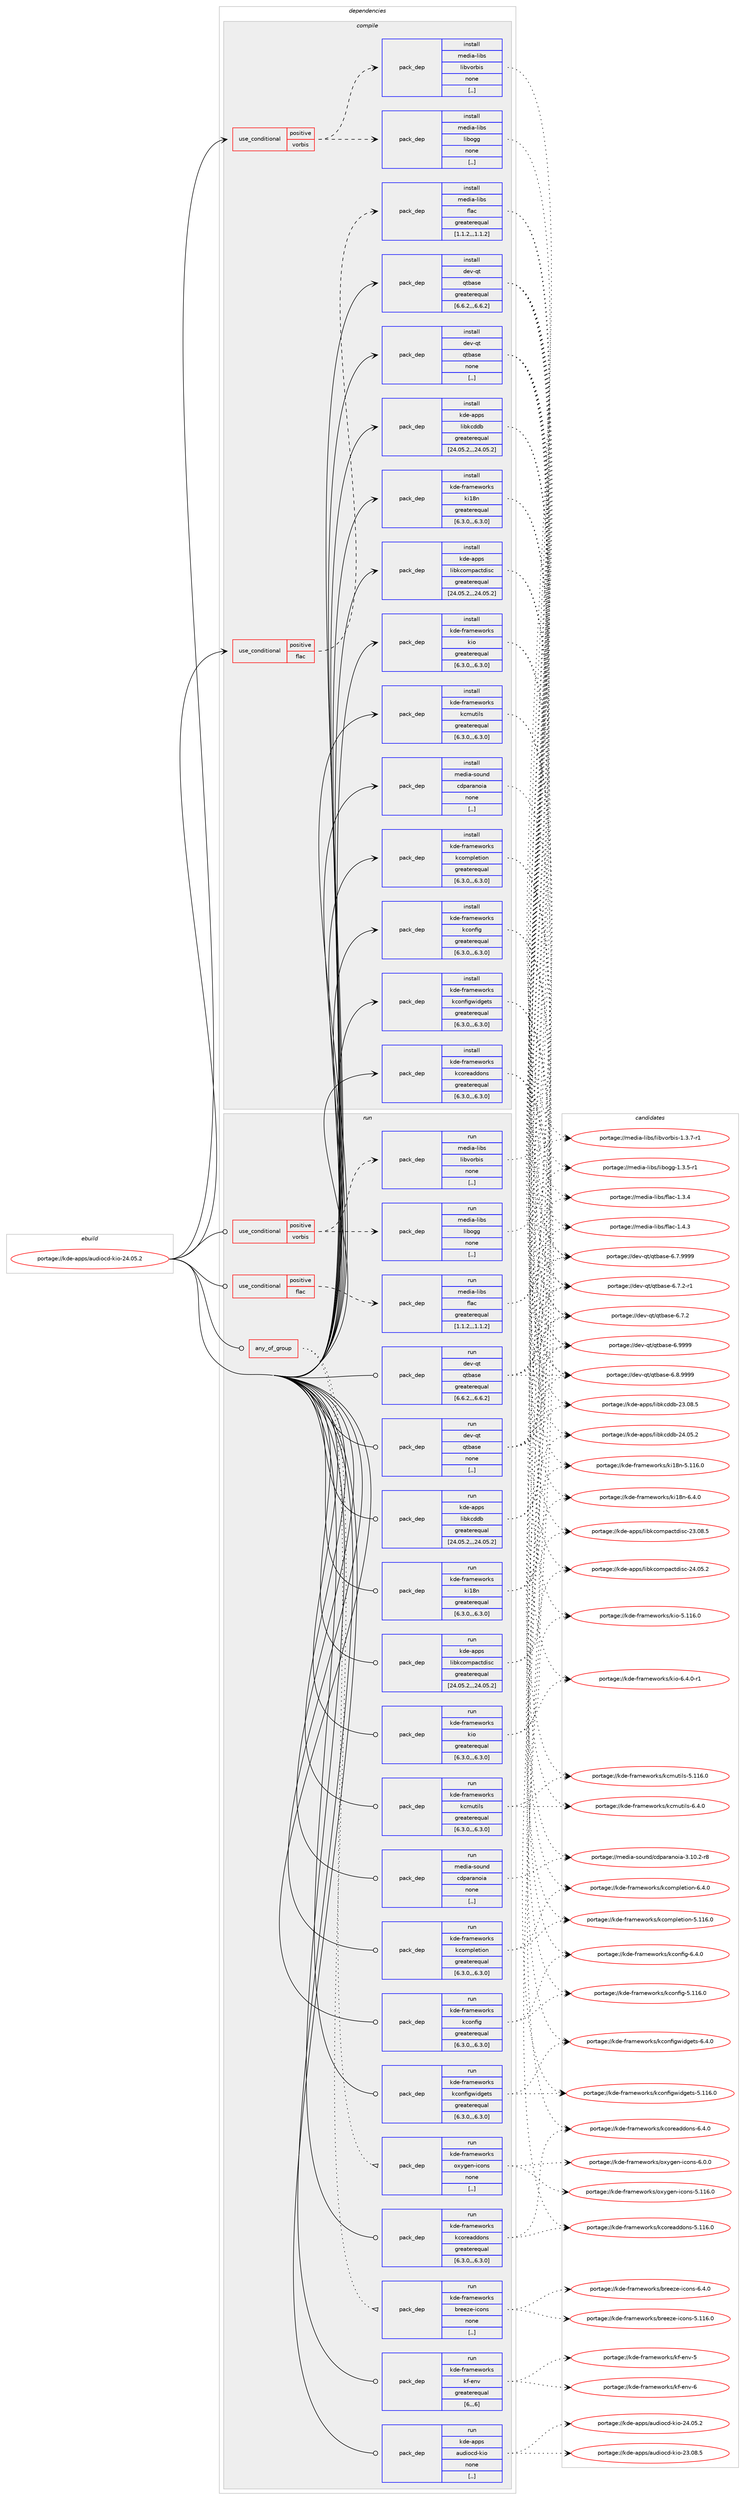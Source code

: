 digraph prolog {

# *************
# Graph options
# *************

newrank=true;
concentrate=true;
compound=true;
graph [rankdir=LR,fontname=Helvetica,fontsize=10,ranksep=1.5];#, ranksep=2.5, nodesep=0.2];
edge  [arrowhead=vee];
node  [fontname=Helvetica,fontsize=10];

# **********
# The ebuild
# **********

subgraph cluster_leftcol {
color=gray;
label=<<i>ebuild</i>>;
id [label="portage://kde-apps/audiocd-kio-24.05.2", color=red, width=4, href="../kde-apps/audiocd-kio-24.05.2.svg"];
}

# ****************
# The dependencies
# ****************

subgraph cluster_midcol {
color=gray;
label=<<i>dependencies</i>>;
subgraph cluster_compile {
fillcolor="#eeeeee";
style=filled;
label=<<i>compile</i>>;
subgraph cond66650 {
dependency246137 [label=<<TABLE BORDER="0" CELLBORDER="1" CELLSPACING="0" CELLPADDING="4"><TR><TD ROWSPAN="3" CELLPADDING="10">use_conditional</TD></TR><TR><TD>positive</TD></TR><TR><TD>flac</TD></TR></TABLE>>, shape=none, color=red];
subgraph pack177826 {
dependency246138 [label=<<TABLE BORDER="0" CELLBORDER="1" CELLSPACING="0" CELLPADDING="4" WIDTH="220"><TR><TD ROWSPAN="6" CELLPADDING="30">pack_dep</TD></TR><TR><TD WIDTH="110">install</TD></TR><TR><TD>media-libs</TD></TR><TR><TD>flac</TD></TR><TR><TD>greaterequal</TD></TR><TR><TD>[1.1.2,,,1.1.2]</TD></TR></TABLE>>, shape=none, color=blue];
}
dependency246137:e -> dependency246138:w [weight=20,style="dashed",arrowhead="vee"];
}
id:e -> dependency246137:w [weight=20,style="solid",arrowhead="vee"];
subgraph cond66651 {
dependency246139 [label=<<TABLE BORDER="0" CELLBORDER="1" CELLSPACING="0" CELLPADDING="4"><TR><TD ROWSPAN="3" CELLPADDING="10">use_conditional</TD></TR><TR><TD>positive</TD></TR><TR><TD>vorbis</TD></TR></TABLE>>, shape=none, color=red];
subgraph pack177827 {
dependency246140 [label=<<TABLE BORDER="0" CELLBORDER="1" CELLSPACING="0" CELLPADDING="4" WIDTH="220"><TR><TD ROWSPAN="6" CELLPADDING="30">pack_dep</TD></TR><TR><TD WIDTH="110">install</TD></TR><TR><TD>media-libs</TD></TR><TR><TD>libogg</TD></TR><TR><TD>none</TD></TR><TR><TD>[,,]</TD></TR></TABLE>>, shape=none, color=blue];
}
dependency246139:e -> dependency246140:w [weight=20,style="dashed",arrowhead="vee"];
subgraph pack177828 {
dependency246141 [label=<<TABLE BORDER="0" CELLBORDER="1" CELLSPACING="0" CELLPADDING="4" WIDTH="220"><TR><TD ROWSPAN="6" CELLPADDING="30">pack_dep</TD></TR><TR><TD WIDTH="110">install</TD></TR><TR><TD>media-libs</TD></TR><TR><TD>libvorbis</TD></TR><TR><TD>none</TD></TR><TR><TD>[,,]</TD></TR></TABLE>>, shape=none, color=blue];
}
dependency246139:e -> dependency246141:w [weight=20,style="dashed",arrowhead="vee"];
}
id:e -> dependency246139:w [weight=20,style="solid",arrowhead="vee"];
subgraph pack177829 {
dependency246142 [label=<<TABLE BORDER="0" CELLBORDER="1" CELLSPACING="0" CELLPADDING="4" WIDTH="220"><TR><TD ROWSPAN="6" CELLPADDING="30">pack_dep</TD></TR><TR><TD WIDTH="110">install</TD></TR><TR><TD>dev-qt</TD></TR><TR><TD>qtbase</TD></TR><TR><TD>greaterequal</TD></TR><TR><TD>[6.6.2,,,6.6.2]</TD></TR></TABLE>>, shape=none, color=blue];
}
id:e -> dependency246142:w [weight=20,style="solid",arrowhead="vee"];
subgraph pack177830 {
dependency246143 [label=<<TABLE BORDER="0" CELLBORDER="1" CELLSPACING="0" CELLPADDING="4" WIDTH="220"><TR><TD ROWSPAN="6" CELLPADDING="30">pack_dep</TD></TR><TR><TD WIDTH="110">install</TD></TR><TR><TD>dev-qt</TD></TR><TR><TD>qtbase</TD></TR><TR><TD>none</TD></TR><TR><TD>[,,]</TD></TR></TABLE>>, shape=none, color=blue];
}
id:e -> dependency246143:w [weight=20,style="solid",arrowhead="vee"];
subgraph pack177831 {
dependency246144 [label=<<TABLE BORDER="0" CELLBORDER="1" CELLSPACING="0" CELLPADDING="4" WIDTH="220"><TR><TD ROWSPAN="6" CELLPADDING="30">pack_dep</TD></TR><TR><TD WIDTH="110">install</TD></TR><TR><TD>kde-apps</TD></TR><TR><TD>libkcddb</TD></TR><TR><TD>greaterequal</TD></TR><TR><TD>[24.05.2,,,24.05.2]</TD></TR></TABLE>>, shape=none, color=blue];
}
id:e -> dependency246144:w [weight=20,style="solid",arrowhead="vee"];
subgraph pack177832 {
dependency246145 [label=<<TABLE BORDER="0" CELLBORDER="1" CELLSPACING="0" CELLPADDING="4" WIDTH="220"><TR><TD ROWSPAN="6" CELLPADDING="30">pack_dep</TD></TR><TR><TD WIDTH="110">install</TD></TR><TR><TD>kde-apps</TD></TR><TR><TD>libkcompactdisc</TD></TR><TR><TD>greaterequal</TD></TR><TR><TD>[24.05.2,,,24.05.2]</TD></TR></TABLE>>, shape=none, color=blue];
}
id:e -> dependency246145:w [weight=20,style="solid",arrowhead="vee"];
subgraph pack177833 {
dependency246146 [label=<<TABLE BORDER="0" CELLBORDER="1" CELLSPACING="0" CELLPADDING="4" WIDTH="220"><TR><TD ROWSPAN="6" CELLPADDING="30">pack_dep</TD></TR><TR><TD WIDTH="110">install</TD></TR><TR><TD>kde-frameworks</TD></TR><TR><TD>kcmutils</TD></TR><TR><TD>greaterequal</TD></TR><TR><TD>[6.3.0,,,6.3.0]</TD></TR></TABLE>>, shape=none, color=blue];
}
id:e -> dependency246146:w [weight=20,style="solid",arrowhead="vee"];
subgraph pack177834 {
dependency246147 [label=<<TABLE BORDER="0" CELLBORDER="1" CELLSPACING="0" CELLPADDING="4" WIDTH="220"><TR><TD ROWSPAN="6" CELLPADDING="30">pack_dep</TD></TR><TR><TD WIDTH="110">install</TD></TR><TR><TD>kde-frameworks</TD></TR><TR><TD>kcompletion</TD></TR><TR><TD>greaterequal</TD></TR><TR><TD>[6.3.0,,,6.3.0]</TD></TR></TABLE>>, shape=none, color=blue];
}
id:e -> dependency246147:w [weight=20,style="solid",arrowhead="vee"];
subgraph pack177835 {
dependency246148 [label=<<TABLE BORDER="0" CELLBORDER="1" CELLSPACING="0" CELLPADDING="4" WIDTH="220"><TR><TD ROWSPAN="6" CELLPADDING="30">pack_dep</TD></TR><TR><TD WIDTH="110">install</TD></TR><TR><TD>kde-frameworks</TD></TR><TR><TD>kconfig</TD></TR><TR><TD>greaterequal</TD></TR><TR><TD>[6.3.0,,,6.3.0]</TD></TR></TABLE>>, shape=none, color=blue];
}
id:e -> dependency246148:w [weight=20,style="solid",arrowhead="vee"];
subgraph pack177836 {
dependency246149 [label=<<TABLE BORDER="0" CELLBORDER="1" CELLSPACING="0" CELLPADDING="4" WIDTH="220"><TR><TD ROWSPAN="6" CELLPADDING="30">pack_dep</TD></TR><TR><TD WIDTH="110">install</TD></TR><TR><TD>kde-frameworks</TD></TR><TR><TD>kconfigwidgets</TD></TR><TR><TD>greaterequal</TD></TR><TR><TD>[6.3.0,,,6.3.0]</TD></TR></TABLE>>, shape=none, color=blue];
}
id:e -> dependency246149:w [weight=20,style="solid",arrowhead="vee"];
subgraph pack177837 {
dependency246150 [label=<<TABLE BORDER="0" CELLBORDER="1" CELLSPACING="0" CELLPADDING="4" WIDTH="220"><TR><TD ROWSPAN="6" CELLPADDING="30">pack_dep</TD></TR><TR><TD WIDTH="110">install</TD></TR><TR><TD>kde-frameworks</TD></TR><TR><TD>kcoreaddons</TD></TR><TR><TD>greaterequal</TD></TR><TR><TD>[6.3.0,,,6.3.0]</TD></TR></TABLE>>, shape=none, color=blue];
}
id:e -> dependency246150:w [weight=20,style="solid",arrowhead="vee"];
subgraph pack177838 {
dependency246151 [label=<<TABLE BORDER="0" CELLBORDER="1" CELLSPACING="0" CELLPADDING="4" WIDTH="220"><TR><TD ROWSPAN="6" CELLPADDING="30">pack_dep</TD></TR><TR><TD WIDTH="110">install</TD></TR><TR><TD>kde-frameworks</TD></TR><TR><TD>ki18n</TD></TR><TR><TD>greaterequal</TD></TR><TR><TD>[6.3.0,,,6.3.0]</TD></TR></TABLE>>, shape=none, color=blue];
}
id:e -> dependency246151:w [weight=20,style="solid",arrowhead="vee"];
subgraph pack177839 {
dependency246152 [label=<<TABLE BORDER="0" CELLBORDER="1" CELLSPACING="0" CELLPADDING="4" WIDTH="220"><TR><TD ROWSPAN="6" CELLPADDING="30">pack_dep</TD></TR><TR><TD WIDTH="110">install</TD></TR><TR><TD>kde-frameworks</TD></TR><TR><TD>kio</TD></TR><TR><TD>greaterequal</TD></TR><TR><TD>[6.3.0,,,6.3.0]</TD></TR></TABLE>>, shape=none, color=blue];
}
id:e -> dependency246152:w [weight=20,style="solid",arrowhead="vee"];
subgraph pack177840 {
dependency246153 [label=<<TABLE BORDER="0" CELLBORDER="1" CELLSPACING="0" CELLPADDING="4" WIDTH="220"><TR><TD ROWSPAN="6" CELLPADDING="30">pack_dep</TD></TR><TR><TD WIDTH="110">install</TD></TR><TR><TD>media-sound</TD></TR><TR><TD>cdparanoia</TD></TR><TR><TD>none</TD></TR><TR><TD>[,,]</TD></TR></TABLE>>, shape=none, color=blue];
}
id:e -> dependency246153:w [weight=20,style="solid",arrowhead="vee"];
}
subgraph cluster_compileandrun {
fillcolor="#eeeeee";
style=filled;
label=<<i>compile and run</i>>;
}
subgraph cluster_run {
fillcolor="#eeeeee";
style=filled;
label=<<i>run</i>>;
subgraph any1501 {
dependency246154 [label=<<TABLE BORDER="0" CELLBORDER="1" CELLSPACING="0" CELLPADDING="4"><TR><TD CELLPADDING="10">any_of_group</TD></TR></TABLE>>, shape=none, color=red];subgraph pack177841 {
dependency246155 [label=<<TABLE BORDER="0" CELLBORDER="1" CELLSPACING="0" CELLPADDING="4" WIDTH="220"><TR><TD ROWSPAN="6" CELLPADDING="30">pack_dep</TD></TR><TR><TD WIDTH="110">run</TD></TR><TR><TD>kde-frameworks</TD></TR><TR><TD>breeze-icons</TD></TR><TR><TD>none</TD></TR><TR><TD>[,,]</TD></TR></TABLE>>, shape=none, color=blue];
}
dependency246154:e -> dependency246155:w [weight=20,style="dotted",arrowhead="oinv"];
subgraph pack177842 {
dependency246156 [label=<<TABLE BORDER="0" CELLBORDER="1" CELLSPACING="0" CELLPADDING="4" WIDTH="220"><TR><TD ROWSPAN="6" CELLPADDING="30">pack_dep</TD></TR><TR><TD WIDTH="110">run</TD></TR><TR><TD>kde-frameworks</TD></TR><TR><TD>oxygen-icons</TD></TR><TR><TD>none</TD></TR><TR><TD>[,,]</TD></TR></TABLE>>, shape=none, color=blue];
}
dependency246154:e -> dependency246156:w [weight=20,style="dotted",arrowhead="oinv"];
}
id:e -> dependency246154:w [weight=20,style="solid",arrowhead="odot"];
subgraph cond66652 {
dependency246157 [label=<<TABLE BORDER="0" CELLBORDER="1" CELLSPACING="0" CELLPADDING="4"><TR><TD ROWSPAN="3" CELLPADDING="10">use_conditional</TD></TR><TR><TD>positive</TD></TR><TR><TD>flac</TD></TR></TABLE>>, shape=none, color=red];
subgraph pack177843 {
dependency246158 [label=<<TABLE BORDER="0" CELLBORDER="1" CELLSPACING="0" CELLPADDING="4" WIDTH="220"><TR><TD ROWSPAN="6" CELLPADDING="30">pack_dep</TD></TR><TR><TD WIDTH="110">run</TD></TR><TR><TD>media-libs</TD></TR><TR><TD>flac</TD></TR><TR><TD>greaterequal</TD></TR><TR><TD>[1.1.2,,,1.1.2]</TD></TR></TABLE>>, shape=none, color=blue];
}
dependency246157:e -> dependency246158:w [weight=20,style="dashed",arrowhead="vee"];
}
id:e -> dependency246157:w [weight=20,style="solid",arrowhead="odot"];
subgraph cond66653 {
dependency246159 [label=<<TABLE BORDER="0" CELLBORDER="1" CELLSPACING="0" CELLPADDING="4"><TR><TD ROWSPAN="3" CELLPADDING="10">use_conditional</TD></TR><TR><TD>positive</TD></TR><TR><TD>vorbis</TD></TR></TABLE>>, shape=none, color=red];
subgraph pack177844 {
dependency246160 [label=<<TABLE BORDER="0" CELLBORDER="1" CELLSPACING="0" CELLPADDING="4" WIDTH="220"><TR><TD ROWSPAN="6" CELLPADDING="30">pack_dep</TD></TR><TR><TD WIDTH="110">run</TD></TR><TR><TD>media-libs</TD></TR><TR><TD>libogg</TD></TR><TR><TD>none</TD></TR><TR><TD>[,,]</TD></TR></TABLE>>, shape=none, color=blue];
}
dependency246159:e -> dependency246160:w [weight=20,style="dashed",arrowhead="vee"];
subgraph pack177845 {
dependency246161 [label=<<TABLE BORDER="0" CELLBORDER="1" CELLSPACING="0" CELLPADDING="4" WIDTH="220"><TR><TD ROWSPAN="6" CELLPADDING="30">pack_dep</TD></TR><TR><TD WIDTH="110">run</TD></TR><TR><TD>media-libs</TD></TR><TR><TD>libvorbis</TD></TR><TR><TD>none</TD></TR><TR><TD>[,,]</TD></TR></TABLE>>, shape=none, color=blue];
}
dependency246159:e -> dependency246161:w [weight=20,style="dashed",arrowhead="vee"];
}
id:e -> dependency246159:w [weight=20,style="solid",arrowhead="odot"];
subgraph pack177846 {
dependency246162 [label=<<TABLE BORDER="0" CELLBORDER="1" CELLSPACING="0" CELLPADDING="4" WIDTH="220"><TR><TD ROWSPAN="6" CELLPADDING="30">pack_dep</TD></TR><TR><TD WIDTH="110">run</TD></TR><TR><TD>dev-qt</TD></TR><TR><TD>qtbase</TD></TR><TR><TD>greaterequal</TD></TR><TR><TD>[6.6.2,,,6.6.2]</TD></TR></TABLE>>, shape=none, color=blue];
}
id:e -> dependency246162:w [weight=20,style="solid",arrowhead="odot"];
subgraph pack177847 {
dependency246163 [label=<<TABLE BORDER="0" CELLBORDER="1" CELLSPACING="0" CELLPADDING="4" WIDTH="220"><TR><TD ROWSPAN="6" CELLPADDING="30">pack_dep</TD></TR><TR><TD WIDTH="110">run</TD></TR><TR><TD>dev-qt</TD></TR><TR><TD>qtbase</TD></TR><TR><TD>none</TD></TR><TR><TD>[,,]</TD></TR></TABLE>>, shape=none, color=blue];
}
id:e -> dependency246163:w [weight=20,style="solid",arrowhead="odot"];
subgraph pack177848 {
dependency246164 [label=<<TABLE BORDER="0" CELLBORDER="1" CELLSPACING="0" CELLPADDING="4" WIDTH="220"><TR><TD ROWSPAN="6" CELLPADDING="30">pack_dep</TD></TR><TR><TD WIDTH="110">run</TD></TR><TR><TD>kde-apps</TD></TR><TR><TD>libkcddb</TD></TR><TR><TD>greaterequal</TD></TR><TR><TD>[24.05.2,,,24.05.2]</TD></TR></TABLE>>, shape=none, color=blue];
}
id:e -> dependency246164:w [weight=20,style="solid",arrowhead="odot"];
subgraph pack177849 {
dependency246165 [label=<<TABLE BORDER="0" CELLBORDER="1" CELLSPACING="0" CELLPADDING="4" WIDTH="220"><TR><TD ROWSPAN="6" CELLPADDING="30">pack_dep</TD></TR><TR><TD WIDTH="110">run</TD></TR><TR><TD>kde-apps</TD></TR><TR><TD>libkcompactdisc</TD></TR><TR><TD>greaterequal</TD></TR><TR><TD>[24.05.2,,,24.05.2]</TD></TR></TABLE>>, shape=none, color=blue];
}
id:e -> dependency246165:w [weight=20,style="solid",arrowhead="odot"];
subgraph pack177850 {
dependency246166 [label=<<TABLE BORDER="0" CELLBORDER="1" CELLSPACING="0" CELLPADDING="4" WIDTH="220"><TR><TD ROWSPAN="6" CELLPADDING="30">pack_dep</TD></TR><TR><TD WIDTH="110">run</TD></TR><TR><TD>kde-frameworks</TD></TR><TR><TD>kcmutils</TD></TR><TR><TD>greaterequal</TD></TR><TR><TD>[6.3.0,,,6.3.0]</TD></TR></TABLE>>, shape=none, color=blue];
}
id:e -> dependency246166:w [weight=20,style="solid",arrowhead="odot"];
subgraph pack177851 {
dependency246167 [label=<<TABLE BORDER="0" CELLBORDER="1" CELLSPACING="0" CELLPADDING="4" WIDTH="220"><TR><TD ROWSPAN="6" CELLPADDING="30">pack_dep</TD></TR><TR><TD WIDTH="110">run</TD></TR><TR><TD>kde-frameworks</TD></TR><TR><TD>kcompletion</TD></TR><TR><TD>greaterequal</TD></TR><TR><TD>[6.3.0,,,6.3.0]</TD></TR></TABLE>>, shape=none, color=blue];
}
id:e -> dependency246167:w [weight=20,style="solid",arrowhead="odot"];
subgraph pack177852 {
dependency246168 [label=<<TABLE BORDER="0" CELLBORDER="1" CELLSPACING="0" CELLPADDING="4" WIDTH="220"><TR><TD ROWSPAN="6" CELLPADDING="30">pack_dep</TD></TR><TR><TD WIDTH="110">run</TD></TR><TR><TD>kde-frameworks</TD></TR><TR><TD>kconfig</TD></TR><TR><TD>greaterequal</TD></TR><TR><TD>[6.3.0,,,6.3.0]</TD></TR></TABLE>>, shape=none, color=blue];
}
id:e -> dependency246168:w [weight=20,style="solid",arrowhead="odot"];
subgraph pack177853 {
dependency246169 [label=<<TABLE BORDER="0" CELLBORDER="1" CELLSPACING="0" CELLPADDING="4" WIDTH="220"><TR><TD ROWSPAN="6" CELLPADDING="30">pack_dep</TD></TR><TR><TD WIDTH="110">run</TD></TR><TR><TD>kde-frameworks</TD></TR><TR><TD>kconfigwidgets</TD></TR><TR><TD>greaterequal</TD></TR><TR><TD>[6.3.0,,,6.3.0]</TD></TR></TABLE>>, shape=none, color=blue];
}
id:e -> dependency246169:w [weight=20,style="solid",arrowhead="odot"];
subgraph pack177854 {
dependency246170 [label=<<TABLE BORDER="0" CELLBORDER="1" CELLSPACING="0" CELLPADDING="4" WIDTH="220"><TR><TD ROWSPAN="6" CELLPADDING="30">pack_dep</TD></TR><TR><TD WIDTH="110">run</TD></TR><TR><TD>kde-frameworks</TD></TR><TR><TD>kcoreaddons</TD></TR><TR><TD>greaterequal</TD></TR><TR><TD>[6.3.0,,,6.3.0]</TD></TR></TABLE>>, shape=none, color=blue];
}
id:e -> dependency246170:w [weight=20,style="solid",arrowhead="odot"];
subgraph pack177855 {
dependency246171 [label=<<TABLE BORDER="0" CELLBORDER="1" CELLSPACING="0" CELLPADDING="4" WIDTH="220"><TR><TD ROWSPAN="6" CELLPADDING="30">pack_dep</TD></TR><TR><TD WIDTH="110">run</TD></TR><TR><TD>kde-frameworks</TD></TR><TR><TD>kf-env</TD></TR><TR><TD>greaterequal</TD></TR><TR><TD>[6,,,6]</TD></TR></TABLE>>, shape=none, color=blue];
}
id:e -> dependency246171:w [weight=20,style="solid",arrowhead="odot"];
subgraph pack177856 {
dependency246172 [label=<<TABLE BORDER="0" CELLBORDER="1" CELLSPACING="0" CELLPADDING="4" WIDTH="220"><TR><TD ROWSPAN="6" CELLPADDING="30">pack_dep</TD></TR><TR><TD WIDTH="110">run</TD></TR><TR><TD>kde-frameworks</TD></TR><TR><TD>ki18n</TD></TR><TR><TD>greaterequal</TD></TR><TR><TD>[6.3.0,,,6.3.0]</TD></TR></TABLE>>, shape=none, color=blue];
}
id:e -> dependency246172:w [weight=20,style="solid",arrowhead="odot"];
subgraph pack177857 {
dependency246173 [label=<<TABLE BORDER="0" CELLBORDER="1" CELLSPACING="0" CELLPADDING="4" WIDTH="220"><TR><TD ROWSPAN="6" CELLPADDING="30">pack_dep</TD></TR><TR><TD WIDTH="110">run</TD></TR><TR><TD>kde-frameworks</TD></TR><TR><TD>kio</TD></TR><TR><TD>greaterequal</TD></TR><TR><TD>[6.3.0,,,6.3.0]</TD></TR></TABLE>>, shape=none, color=blue];
}
id:e -> dependency246173:w [weight=20,style="solid",arrowhead="odot"];
subgraph pack177858 {
dependency246174 [label=<<TABLE BORDER="0" CELLBORDER="1" CELLSPACING="0" CELLPADDING="4" WIDTH="220"><TR><TD ROWSPAN="6" CELLPADDING="30">pack_dep</TD></TR><TR><TD WIDTH="110">run</TD></TR><TR><TD>media-sound</TD></TR><TR><TD>cdparanoia</TD></TR><TR><TD>none</TD></TR><TR><TD>[,,]</TD></TR></TABLE>>, shape=none, color=blue];
}
id:e -> dependency246174:w [weight=20,style="solid",arrowhead="odot"];
subgraph pack177859 {
dependency246175 [label=<<TABLE BORDER="0" CELLBORDER="1" CELLSPACING="0" CELLPADDING="4" WIDTH="220"><TR><TD ROWSPAN="6" CELLPADDING="30">pack_dep</TD></TR><TR><TD WIDTH="110">run</TD></TR><TR><TD>kde-apps</TD></TR><TR><TD>audiocd-kio</TD></TR><TR><TD>none</TD></TR><TR><TD>[,,]</TD></TR></TABLE>>, shape=none, color=blue];
}
id:e -> dependency246175:w [weight=20,style="solid",arrowhead="odot"];
}
}

# **************
# The candidates
# **************

subgraph cluster_choices {
rank=same;
color=gray;
label=<<i>candidates</i>>;

subgraph choice177826 {
color=black;
nodesep=1;
choice109101100105974510810598115471021089799454946524651 [label="portage://media-libs/flac-1.4.3", color=red, width=4,href="../media-libs/flac-1.4.3.svg"];
choice109101100105974510810598115471021089799454946514652 [label="portage://media-libs/flac-1.3.4", color=red, width=4,href="../media-libs/flac-1.3.4.svg"];
dependency246138:e -> choice109101100105974510810598115471021089799454946524651:w [style=dotted,weight="100"];
dependency246138:e -> choice109101100105974510810598115471021089799454946514652:w [style=dotted,weight="100"];
}
subgraph choice177827 {
color=black;
nodesep=1;
choice10910110010597451081059811547108105981111031034549465146534511449 [label="portage://media-libs/libogg-1.3.5-r1", color=red, width=4,href="../media-libs/libogg-1.3.5-r1.svg"];
dependency246140:e -> choice10910110010597451081059811547108105981111031034549465146534511449:w [style=dotted,weight="100"];
}
subgraph choice177828 {
color=black;
nodesep=1;
choice1091011001059745108105981154710810598118111114981051154549465146554511449 [label="portage://media-libs/libvorbis-1.3.7-r1", color=red, width=4,href="../media-libs/libvorbis-1.3.7-r1.svg"];
dependency246141:e -> choice1091011001059745108105981154710810598118111114981051154549465146554511449:w [style=dotted,weight="100"];
}
subgraph choice177829 {
color=black;
nodesep=1;
choice1001011184511311647113116989711510145544657575757 [label="portage://dev-qt/qtbase-6.9999", color=red, width=4,href="../dev-qt/qtbase-6.9999.svg"];
choice10010111845113116471131169897115101455446564657575757 [label="portage://dev-qt/qtbase-6.8.9999", color=red, width=4,href="../dev-qt/qtbase-6.8.9999.svg"];
choice10010111845113116471131169897115101455446554657575757 [label="portage://dev-qt/qtbase-6.7.9999", color=red, width=4,href="../dev-qt/qtbase-6.7.9999.svg"];
choice100101118451131164711311698971151014554465546504511449 [label="portage://dev-qt/qtbase-6.7.2-r1", color=red, width=4,href="../dev-qt/qtbase-6.7.2-r1.svg"];
choice10010111845113116471131169897115101455446554650 [label="portage://dev-qt/qtbase-6.7.2", color=red, width=4,href="../dev-qt/qtbase-6.7.2.svg"];
dependency246142:e -> choice1001011184511311647113116989711510145544657575757:w [style=dotted,weight="100"];
dependency246142:e -> choice10010111845113116471131169897115101455446564657575757:w [style=dotted,weight="100"];
dependency246142:e -> choice10010111845113116471131169897115101455446554657575757:w [style=dotted,weight="100"];
dependency246142:e -> choice100101118451131164711311698971151014554465546504511449:w [style=dotted,weight="100"];
dependency246142:e -> choice10010111845113116471131169897115101455446554650:w [style=dotted,weight="100"];
}
subgraph choice177830 {
color=black;
nodesep=1;
choice1001011184511311647113116989711510145544657575757 [label="portage://dev-qt/qtbase-6.9999", color=red, width=4,href="../dev-qt/qtbase-6.9999.svg"];
choice10010111845113116471131169897115101455446564657575757 [label="portage://dev-qt/qtbase-6.8.9999", color=red, width=4,href="../dev-qt/qtbase-6.8.9999.svg"];
choice10010111845113116471131169897115101455446554657575757 [label="portage://dev-qt/qtbase-6.7.9999", color=red, width=4,href="../dev-qt/qtbase-6.7.9999.svg"];
choice100101118451131164711311698971151014554465546504511449 [label="portage://dev-qt/qtbase-6.7.2-r1", color=red, width=4,href="../dev-qt/qtbase-6.7.2-r1.svg"];
choice10010111845113116471131169897115101455446554650 [label="portage://dev-qt/qtbase-6.7.2", color=red, width=4,href="../dev-qt/qtbase-6.7.2.svg"];
dependency246143:e -> choice1001011184511311647113116989711510145544657575757:w [style=dotted,weight="100"];
dependency246143:e -> choice10010111845113116471131169897115101455446564657575757:w [style=dotted,weight="100"];
dependency246143:e -> choice10010111845113116471131169897115101455446554657575757:w [style=dotted,weight="100"];
dependency246143:e -> choice100101118451131164711311698971151014554465546504511449:w [style=dotted,weight="100"];
dependency246143:e -> choice10010111845113116471131169897115101455446554650:w [style=dotted,weight="100"];
}
subgraph choice177831 {
color=black;
nodesep=1;
choice1071001014597112112115471081059810799100100984550524648534650 [label="portage://kde-apps/libkcddb-24.05.2", color=red, width=4,href="../kde-apps/libkcddb-24.05.2.svg"];
choice1071001014597112112115471081059810799100100984550514648564653 [label="portage://kde-apps/libkcddb-23.08.5", color=red, width=4,href="../kde-apps/libkcddb-23.08.5.svg"];
dependency246144:e -> choice1071001014597112112115471081059810799100100984550524648534650:w [style=dotted,weight="100"];
dependency246144:e -> choice1071001014597112112115471081059810799100100984550514648564653:w [style=dotted,weight="100"];
}
subgraph choice177832 {
color=black;
nodesep=1;
choice10710010145971121121154710810598107991111091129799116100105115994550524648534650 [label="portage://kde-apps/libkcompactdisc-24.05.2", color=red, width=4,href="../kde-apps/libkcompactdisc-24.05.2.svg"];
choice10710010145971121121154710810598107991111091129799116100105115994550514648564653 [label="portage://kde-apps/libkcompactdisc-23.08.5", color=red, width=4,href="../kde-apps/libkcompactdisc-23.08.5.svg"];
dependency246145:e -> choice10710010145971121121154710810598107991111091129799116100105115994550524648534650:w [style=dotted,weight="100"];
dependency246145:e -> choice10710010145971121121154710810598107991111091129799116100105115994550514648564653:w [style=dotted,weight="100"];
}
subgraph choice177833 {
color=black;
nodesep=1;
choice10710010145102114971091011191111141071154710799109117116105108115455446524648 [label="portage://kde-frameworks/kcmutils-6.4.0", color=red, width=4,href="../kde-frameworks/kcmutils-6.4.0.svg"];
choice107100101451021149710910111911111410711547107991091171161051081154553464949544648 [label="portage://kde-frameworks/kcmutils-5.116.0", color=red, width=4,href="../kde-frameworks/kcmutils-5.116.0.svg"];
dependency246146:e -> choice10710010145102114971091011191111141071154710799109117116105108115455446524648:w [style=dotted,weight="100"];
dependency246146:e -> choice107100101451021149710910111911111410711547107991091171161051081154553464949544648:w [style=dotted,weight="100"];
}
subgraph choice177834 {
color=black;
nodesep=1;
choice10710010145102114971091011191111141071154710799111109112108101116105111110455446524648 [label="portage://kde-frameworks/kcompletion-6.4.0", color=red, width=4,href="../kde-frameworks/kcompletion-6.4.0.svg"];
choice107100101451021149710910111911111410711547107991111091121081011161051111104553464949544648 [label="portage://kde-frameworks/kcompletion-5.116.0", color=red, width=4,href="../kde-frameworks/kcompletion-5.116.0.svg"];
dependency246147:e -> choice10710010145102114971091011191111141071154710799111109112108101116105111110455446524648:w [style=dotted,weight="100"];
dependency246147:e -> choice107100101451021149710910111911111410711547107991111091121081011161051111104553464949544648:w [style=dotted,weight="100"];
}
subgraph choice177835 {
color=black;
nodesep=1;
choice10710010145102114971091011191111141071154710799111110102105103455446524648 [label="portage://kde-frameworks/kconfig-6.4.0", color=red, width=4,href="../kde-frameworks/kconfig-6.4.0.svg"];
choice107100101451021149710910111911111410711547107991111101021051034553464949544648 [label="portage://kde-frameworks/kconfig-5.116.0", color=red, width=4,href="../kde-frameworks/kconfig-5.116.0.svg"];
dependency246148:e -> choice10710010145102114971091011191111141071154710799111110102105103455446524648:w [style=dotted,weight="100"];
dependency246148:e -> choice107100101451021149710910111911111410711547107991111101021051034553464949544648:w [style=dotted,weight="100"];
}
subgraph choice177836 {
color=black;
nodesep=1;
choice10710010145102114971091011191111141071154710799111110102105103119105100103101116115455446524648 [label="portage://kde-frameworks/kconfigwidgets-6.4.0", color=red, width=4,href="../kde-frameworks/kconfigwidgets-6.4.0.svg"];
choice107100101451021149710910111911111410711547107991111101021051031191051001031011161154553464949544648 [label="portage://kde-frameworks/kconfigwidgets-5.116.0", color=red, width=4,href="../kde-frameworks/kconfigwidgets-5.116.0.svg"];
dependency246149:e -> choice10710010145102114971091011191111141071154710799111110102105103119105100103101116115455446524648:w [style=dotted,weight="100"];
dependency246149:e -> choice107100101451021149710910111911111410711547107991111101021051031191051001031011161154553464949544648:w [style=dotted,weight="100"];
}
subgraph choice177837 {
color=black;
nodesep=1;
choice1071001014510211497109101119111114107115471079911111410197100100111110115455446524648 [label="portage://kde-frameworks/kcoreaddons-6.4.0", color=red, width=4,href="../kde-frameworks/kcoreaddons-6.4.0.svg"];
choice10710010145102114971091011191111141071154710799111114101971001001111101154553464949544648 [label="portage://kde-frameworks/kcoreaddons-5.116.0", color=red, width=4,href="../kde-frameworks/kcoreaddons-5.116.0.svg"];
dependency246150:e -> choice1071001014510211497109101119111114107115471079911111410197100100111110115455446524648:w [style=dotted,weight="100"];
dependency246150:e -> choice10710010145102114971091011191111141071154710799111114101971001001111101154553464949544648:w [style=dotted,weight="100"];
}
subgraph choice177838 {
color=black;
nodesep=1;
choice1071001014510211497109101119111114107115471071054956110455446524648 [label="portage://kde-frameworks/ki18n-6.4.0", color=red, width=4,href="../kde-frameworks/ki18n-6.4.0.svg"];
choice10710010145102114971091011191111141071154710710549561104553464949544648 [label="portage://kde-frameworks/ki18n-5.116.0", color=red, width=4,href="../kde-frameworks/ki18n-5.116.0.svg"];
dependency246151:e -> choice1071001014510211497109101119111114107115471071054956110455446524648:w [style=dotted,weight="100"];
dependency246151:e -> choice10710010145102114971091011191111141071154710710549561104553464949544648:w [style=dotted,weight="100"];
}
subgraph choice177839 {
color=black;
nodesep=1;
choice1071001014510211497109101119111114107115471071051114554465246484511449 [label="portage://kde-frameworks/kio-6.4.0-r1", color=red, width=4,href="../kde-frameworks/kio-6.4.0-r1.svg"];
choice1071001014510211497109101119111114107115471071051114553464949544648 [label="portage://kde-frameworks/kio-5.116.0", color=red, width=4,href="../kde-frameworks/kio-5.116.0.svg"];
dependency246152:e -> choice1071001014510211497109101119111114107115471071051114554465246484511449:w [style=dotted,weight="100"];
dependency246152:e -> choice1071001014510211497109101119111114107115471071051114553464949544648:w [style=dotted,weight="100"];
}
subgraph choice177840 {
color=black;
nodesep=1;
choice10910110010597451151111171101004799100112971149711011110597455146494846504511456 [label="portage://media-sound/cdparanoia-3.10.2-r8", color=red, width=4,href="../media-sound/cdparanoia-3.10.2-r8.svg"];
dependency246153:e -> choice10910110010597451151111171101004799100112971149711011110597455146494846504511456:w [style=dotted,weight="100"];
}
subgraph choice177841 {
color=black;
nodesep=1;
choice107100101451021149710910111911111410711547981141011011221014510599111110115455446524648 [label="portage://kde-frameworks/breeze-icons-6.4.0", color=red, width=4,href="../kde-frameworks/breeze-icons-6.4.0.svg"];
choice1071001014510211497109101119111114107115479811410110112210145105991111101154553464949544648 [label="portage://kde-frameworks/breeze-icons-5.116.0", color=red, width=4,href="../kde-frameworks/breeze-icons-5.116.0.svg"];
dependency246155:e -> choice107100101451021149710910111911111410711547981141011011221014510599111110115455446524648:w [style=dotted,weight="100"];
dependency246155:e -> choice1071001014510211497109101119111114107115479811410110112210145105991111101154553464949544648:w [style=dotted,weight="100"];
}
subgraph choice177842 {
color=black;
nodesep=1;
choice1071001014510211497109101119111114107115471111201211031011104510599111110115455446484648 [label="portage://kde-frameworks/oxygen-icons-6.0.0", color=red, width=4,href="../kde-frameworks/oxygen-icons-6.0.0.svg"];
choice10710010145102114971091011191111141071154711112012110310111045105991111101154553464949544648 [label="portage://kde-frameworks/oxygen-icons-5.116.0", color=red, width=4,href="../kde-frameworks/oxygen-icons-5.116.0.svg"];
dependency246156:e -> choice1071001014510211497109101119111114107115471111201211031011104510599111110115455446484648:w [style=dotted,weight="100"];
dependency246156:e -> choice10710010145102114971091011191111141071154711112012110310111045105991111101154553464949544648:w [style=dotted,weight="100"];
}
subgraph choice177843 {
color=black;
nodesep=1;
choice109101100105974510810598115471021089799454946524651 [label="portage://media-libs/flac-1.4.3", color=red, width=4,href="../media-libs/flac-1.4.3.svg"];
choice109101100105974510810598115471021089799454946514652 [label="portage://media-libs/flac-1.3.4", color=red, width=4,href="../media-libs/flac-1.3.4.svg"];
dependency246158:e -> choice109101100105974510810598115471021089799454946524651:w [style=dotted,weight="100"];
dependency246158:e -> choice109101100105974510810598115471021089799454946514652:w [style=dotted,weight="100"];
}
subgraph choice177844 {
color=black;
nodesep=1;
choice10910110010597451081059811547108105981111031034549465146534511449 [label="portage://media-libs/libogg-1.3.5-r1", color=red, width=4,href="../media-libs/libogg-1.3.5-r1.svg"];
dependency246160:e -> choice10910110010597451081059811547108105981111031034549465146534511449:w [style=dotted,weight="100"];
}
subgraph choice177845 {
color=black;
nodesep=1;
choice1091011001059745108105981154710810598118111114981051154549465146554511449 [label="portage://media-libs/libvorbis-1.3.7-r1", color=red, width=4,href="../media-libs/libvorbis-1.3.7-r1.svg"];
dependency246161:e -> choice1091011001059745108105981154710810598118111114981051154549465146554511449:w [style=dotted,weight="100"];
}
subgraph choice177846 {
color=black;
nodesep=1;
choice1001011184511311647113116989711510145544657575757 [label="portage://dev-qt/qtbase-6.9999", color=red, width=4,href="../dev-qt/qtbase-6.9999.svg"];
choice10010111845113116471131169897115101455446564657575757 [label="portage://dev-qt/qtbase-6.8.9999", color=red, width=4,href="../dev-qt/qtbase-6.8.9999.svg"];
choice10010111845113116471131169897115101455446554657575757 [label="portage://dev-qt/qtbase-6.7.9999", color=red, width=4,href="../dev-qt/qtbase-6.7.9999.svg"];
choice100101118451131164711311698971151014554465546504511449 [label="portage://dev-qt/qtbase-6.7.2-r1", color=red, width=4,href="../dev-qt/qtbase-6.7.2-r1.svg"];
choice10010111845113116471131169897115101455446554650 [label="portage://dev-qt/qtbase-6.7.2", color=red, width=4,href="../dev-qt/qtbase-6.7.2.svg"];
dependency246162:e -> choice1001011184511311647113116989711510145544657575757:w [style=dotted,weight="100"];
dependency246162:e -> choice10010111845113116471131169897115101455446564657575757:w [style=dotted,weight="100"];
dependency246162:e -> choice10010111845113116471131169897115101455446554657575757:w [style=dotted,weight="100"];
dependency246162:e -> choice100101118451131164711311698971151014554465546504511449:w [style=dotted,weight="100"];
dependency246162:e -> choice10010111845113116471131169897115101455446554650:w [style=dotted,weight="100"];
}
subgraph choice177847 {
color=black;
nodesep=1;
choice1001011184511311647113116989711510145544657575757 [label="portage://dev-qt/qtbase-6.9999", color=red, width=4,href="../dev-qt/qtbase-6.9999.svg"];
choice10010111845113116471131169897115101455446564657575757 [label="portage://dev-qt/qtbase-6.8.9999", color=red, width=4,href="../dev-qt/qtbase-6.8.9999.svg"];
choice10010111845113116471131169897115101455446554657575757 [label="portage://dev-qt/qtbase-6.7.9999", color=red, width=4,href="../dev-qt/qtbase-6.7.9999.svg"];
choice100101118451131164711311698971151014554465546504511449 [label="portage://dev-qt/qtbase-6.7.2-r1", color=red, width=4,href="../dev-qt/qtbase-6.7.2-r1.svg"];
choice10010111845113116471131169897115101455446554650 [label="portage://dev-qt/qtbase-6.7.2", color=red, width=4,href="../dev-qt/qtbase-6.7.2.svg"];
dependency246163:e -> choice1001011184511311647113116989711510145544657575757:w [style=dotted,weight="100"];
dependency246163:e -> choice10010111845113116471131169897115101455446564657575757:w [style=dotted,weight="100"];
dependency246163:e -> choice10010111845113116471131169897115101455446554657575757:w [style=dotted,weight="100"];
dependency246163:e -> choice100101118451131164711311698971151014554465546504511449:w [style=dotted,weight="100"];
dependency246163:e -> choice10010111845113116471131169897115101455446554650:w [style=dotted,weight="100"];
}
subgraph choice177848 {
color=black;
nodesep=1;
choice1071001014597112112115471081059810799100100984550524648534650 [label="portage://kde-apps/libkcddb-24.05.2", color=red, width=4,href="../kde-apps/libkcddb-24.05.2.svg"];
choice1071001014597112112115471081059810799100100984550514648564653 [label="portage://kde-apps/libkcddb-23.08.5", color=red, width=4,href="../kde-apps/libkcddb-23.08.5.svg"];
dependency246164:e -> choice1071001014597112112115471081059810799100100984550524648534650:w [style=dotted,weight="100"];
dependency246164:e -> choice1071001014597112112115471081059810799100100984550514648564653:w [style=dotted,weight="100"];
}
subgraph choice177849 {
color=black;
nodesep=1;
choice10710010145971121121154710810598107991111091129799116100105115994550524648534650 [label="portage://kde-apps/libkcompactdisc-24.05.2", color=red, width=4,href="../kde-apps/libkcompactdisc-24.05.2.svg"];
choice10710010145971121121154710810598107991111091129799116100105115994550514648564653 [label="portage://kde-apps/libkcompactdisc-23.08.5", color=red, width=4,href="../kde-apps/libkcompactdisc-23.08.5.svg"];
dependency246165:e -> choice10710010145971121121154710810598107991111091129799116100105115994550524648534650:w [style=dotted,weight="100"];
dependency246165:e -> choice10710010145971121121154710810598107991111091129799116100105115994550514648564653:w [style=dotted,weight="100"];
}
subgraph choice177850 {
color=black;
nodesep=1;
choice10710010145102114971091011191111141071154710799109117116105108115455446524648 [label="portage://kde-frameworks/kcmutils-6.4.0", color=red, width=4,href="../kde-frameworks/kcmutils-6.4.0.svg"];
choice107100101451021149710910111911111410711547107991091171161051081154553464949544648 [label="portage://kde-frameworks/kcmutils-5.116.0", color=red, width=4,href="../kde-frameworks/kcmutils-5.116.0.svg"];
dependency246166:e -> choice10710010145102114971091011191111141071154710799109117116105108115455446524648:w [style=dotted,weight="100"];
dependency246166:e -> choice107100101451021149710910111911111410711547107991091171161051081154553464949544648:w [style=dotted,weight="100"];
}
subgraph choice177851 {
color=black;
nodesep=1;
choice10710010145102114971091011191111141071154710799111109112108101116105111110455446524648 [label="portage://kde-frameworks/kcompletion-6.4.0", color=red, width=4,href="../kde-frameworks/kcompletion-6.4.0.svg"];
choice107100101451021149710910111911111410711547107991111091121081011161051111104553464949544648 [label="portage://kde-frameworks/kcompletion-5.116.0", color=red, width=4,href="../kde-frameworks/kcompletion-5.116.0.svg"];
dependency246167:e -> choice10710010145102114971091011191111141071154710799111109112108101116105111110455446524648:w [style=dotted,weight="100"];
dependency246167:e -> choice107100101451021149710910111911111410711547107991111091121081011161051111104553464949544648:w [style=dotted,weight="100"];
}
subgraph choice177852 {
color=black;
nodesep=1;
choice10710010145102114971091011191111141071154710799111110102105103455446524648 [label="portage://kde-frameworks/kconfig-6.4.0", color=red, width=4,href="../kde-frameworks/kconfig-6.4.0.svg"];
choice107100101451021149710910111911111410711547107991111101021051034553464949544648 [label="portage://kde-frameworks/kconfig-5.116.0", color=red, width=4,href="../kde-frameworks/kconfig-5.116.0.svg"];
dependency246168:e -> choice10710010145102114971091011191111141071154710799111110102105103455446524648:w [style=dotted,weight="100"];
dependency246168:e -> choice107100101451021149710910111911111410711547107991111101021051034553464949544648:w [style=dotted,weight="100"];
}
subgraph choice177853 {
color=black;
nodesep=1;
choice10710010145102114971091011191111141071154710799111110102105103119105100103101116115455446524648 [label="portage://kde-frameworks/kconfigwidgets-6.4.0", color=red, width=4,href="../kde-frameworks/kconfigwidgets-6.4.0.svg"];
choice107100101451021149710910111911111410711547107991111101021051031191051001031011161154553464949544648 [label="portage://kde-frameworks/kconfigwidgets-5.116.0", color=red, width=4,href="../kde-frameworks/kconfigwidgets-5.116.0.svg"];
dependency246169:e -> choice10710010145102114971091011191111141071154710799111110102105103119105100103101116115455446524648:w [style=dotted,weight="100"];
dependency246169:e -> choice107100101451021149710910111911111410711547107991111101021051031191051001031011161154553464949544648:w [style=dotted,weight="100"];
}
subgraph choice177854 {
color=black;
nodesep=1;
choice1071001014510211497109101119111114107115471079911111410197100100111110115455446524648 [label="portage://kde-frameworks/kcoreaddons-6.4.0", color=red, width=4,href="../kde-frameworks/kcoreaddons-6.4.0.svg"];
choice10710010145102114971091011191111141071154710799111114101971001001111101154553464949544648 [label="portage://kde-frameworks/kcoreaddons-5.116.0", color=red, width=4,href="../kde-frameworks/kcoreaddons-5.116.0.svg"];
dependency246170:e -> choice1071001014510211497109101119111114107115471079911111410197100100111110115455446524648:w [style=dotted,weight="100"];
dependency246170:e -> choice10710010145102114971091011191111141071154710799111114101971001001111101154553464949544648:w [style=dotted,weight="100"];
}
subgraph choice177855 {
color=black;
nodesep=1;
choice107100101451021149710910111911111410711547107102451011101184554 [label="portage://kde-frameworks/kf-env-6", color=red, width=4,href="../kde-frameworks/kf-env-6.svg"];
choice107100101451021149710910111911111410711547107102451011101184553 [label="portage://kde-frameworks/kf-env-5", color=red, width=4,href="../kde-frameworks/kf-env-5.svg"];
dependency246171:e -> choice107100101451021149710910111911111410711547107102451011101184554:w [style=dotted,weight="100"];
dependency246171:e -> choice107100101451021149710910111911111410711547107102451011101184553:w [style=dotted,weight="100"];
}
subgraph choice177856 {
color=black;
nodesep=1;
choice1071001014510211497109101119111114107115471071054956110455446524648 [label="portage://kde-frameworks/ki18n-6.4.0", color=red, width=4,href="../kde-frameworks/ki18n-6.4.0.svg"];
choice10710010145102114971091011191111141071154710710549561104553464949544648 [label="portage://kde-frameworks/ki18n-5.116.0", color=red, width=4,href="../kde-frameworks/ki18n-5.116.0.svg"];
dependency246172:e -> choice1071001014510211497109101119111114107115471071054956110455446524648:w [style=dotted,weight="100"];
dependency246172:e -> choice10710010145102114971091011191111141071154710710549561104553464949544648:w [style=dotted,weight="100"];
}
subgraph choice177857 {
color=black;
nodesep=1;
choice1071001014510211497109101119111114107115471071051114554465246484511449 [label="portage://kde-frameworks/kio-6.4.0-r1", color=red, width=4,href="../kde-frameworks/kio-6.4.0-r1.svg"];
choice1071001014510211497109101119111114107115471071051114553464949544648 [label="portage://kde-frameworks/kio-5.116.0", color=red, width=4,href="../kde-frameworks/kio-5.116.0.svg"];
dependency246173:e -> choice1071001014510211497109101119111114107115471071051114554465246484511449:w [style=dotted,weight="100"];
dependency246173:e -> choice1071001014510211497109101119111114107115471071051114553464949544648:w [style=dotted,weight="100"];
}
subgraph choice177858 {
color=black;
nodesep=1;
choice10910110010597451151111171101004799100112971149711011110597455146494846504511456 [label="portage://media-sound/cdparanoia-3.10.2-r8", color=red, width=4,href="../media-sound/cdparanoia-3.10.2-r8.svg"];
dependency246174:e -> choice10910110010597451151111171101004799100112971149711011110597455146494846504511456:w [style=dotted,weight="100"];
}
subgraph choice177859 {
color=black;
nodesep=1;
choice1071001014597112112115479711710010511199100451071051114550524648534650 [label="portage://kde-apps/audiocd-kio-24.05.2", color=red, width=4,href="../kde-apps/audiocd-kio-24.05.2.svg"];
choice1071001014597112112115479711710010511199100451071051114550514648564653 [label="portage://kde-apps/audiocd-kio-23.08.5", color=red, width=4,href="../kde-apps/audiocd-kio-23.08.5.svg"];
dependency246175:e -> choice1071001014597112112115479711710010511199100451071051114550524648534650:w [style=dotted,weight="100"];
dependency246175:e -> choice1071001014597112112115479711710010511199100451071051114550514648564653:w [style=dotted,weight="100"];
}
}

}
